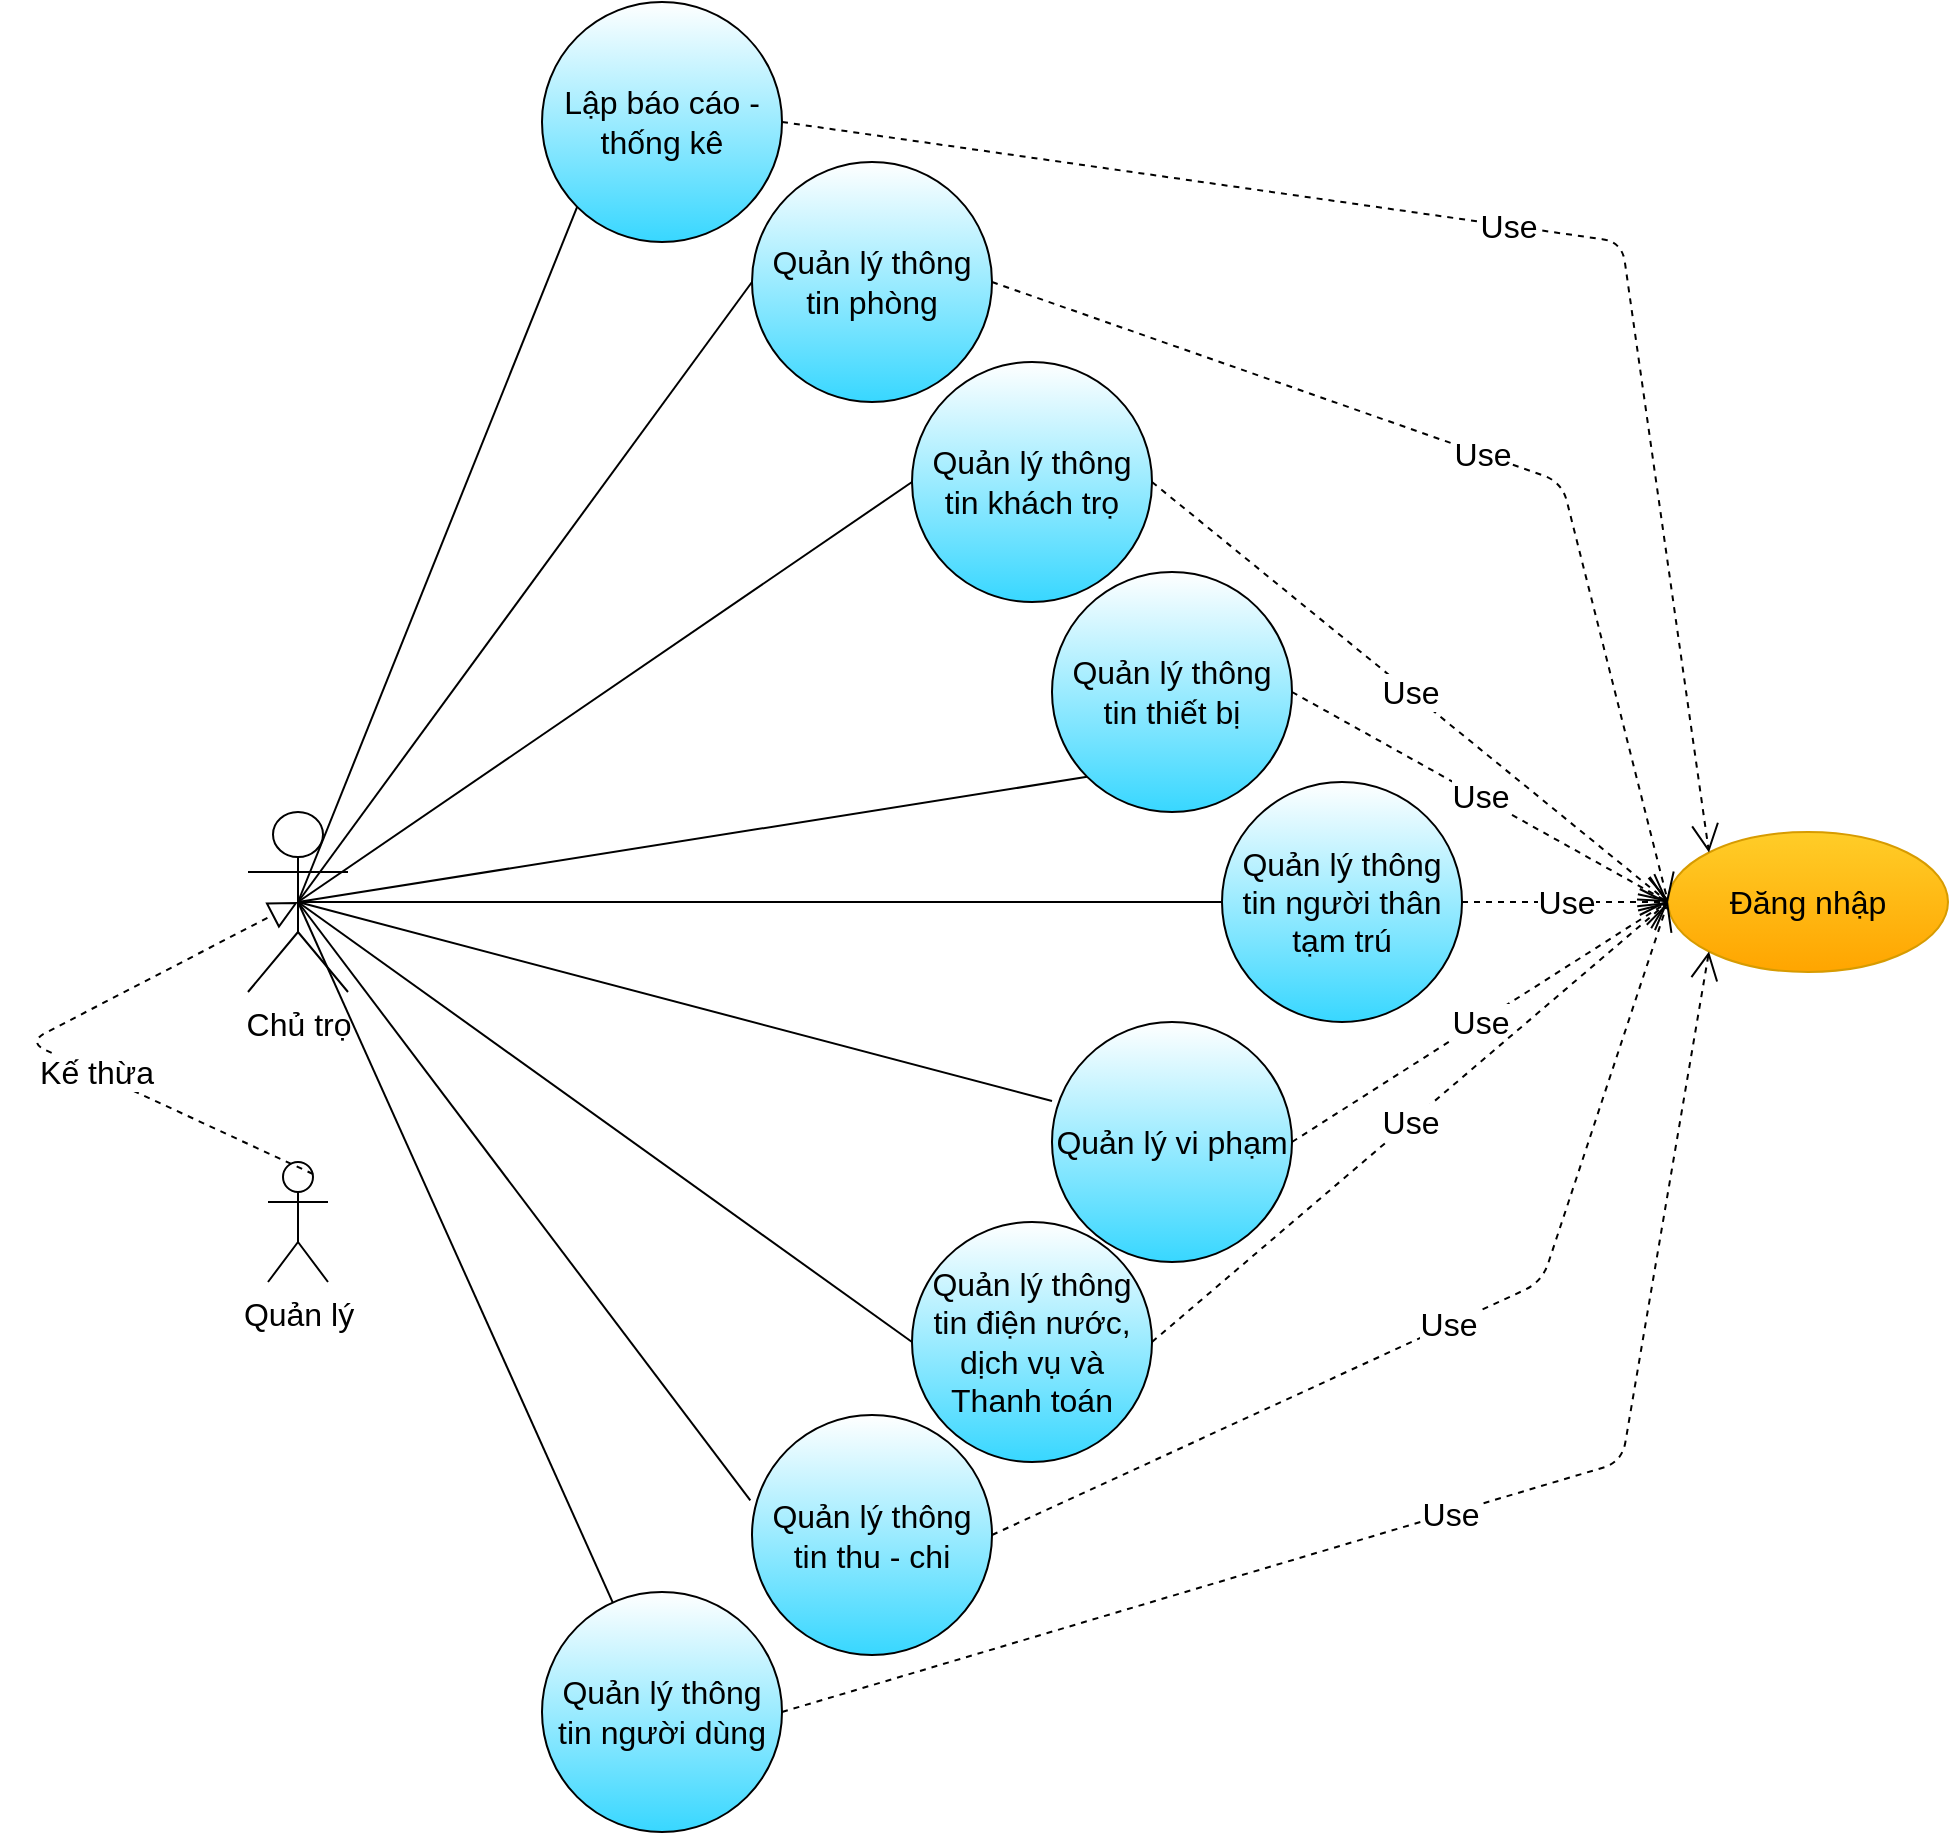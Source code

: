 <mxfile version="12.2.2" type="device" pages="1"><diagram id="D_swKf3u5k3juvFWF_w3" name="OverView"><mxGraphModel dx="2149" dy="1480" grid="1" gridSize="10" guides="1" tooltips="1" connect="1" arrows="1" fold="1" page="1" pageScale="1" pageWidth="900" pageHeight="1600" math="0" shadow="0"><root><mxCell id="0"/><mxCell id="1" parent="0"/><mxCell id="GOjDw68X3EJnLZdpGpTR-1" value="Chủ trọ" style="shape=umlActor;verticalLabelPosition=bottom;labelBackgroundColor=#ffffff;verticalAlign=top;html=1;fontSize=16;" vertex="1" parent="1"><mxGeometry x="473" y="525" width="50" height="90" as="geometry"/></mxCell><mxCell id="GOjDw68X3EJnLZdpGpTR-2" value="Quản lý" style="shape=umlActor;verticalLabelPosition=bottom;labelBackgroundColor=#ffffff;verticalAlign=top;html=1;fontSize=16;" vertex="1" parent="1"><mxGeometry x="483" y="700" width="30" height="60" as="geometry"/></mxCell><mxCell id="GOjDw68X3EJnLZdpGpTR-3" value="Đăng nhập" style="ellipse;whiteSpace=wrap;html=1;fillColor=#ffcd28;strokeColor=#d79b00;gradientColor=#ffa500;fontSize=16;" vertex="1" parent="1"><mxGeometry x="1183" y="535" width="140" height="70" as="geometry"/></mxCell><mxCell id="GOjDw68X3EJnLZdpGpTR-4" value="Quản lý thông tin phòng" style="ellipse;whiteSpace=wrap;html=1;gradientColor=#38D7FF;fontSize=16;" vertex="1" parent="1"><mxGeometry x="725" y="200" width="120" height="120" as="geometry"/></mxCell><mxCell id="GOjDw68X3EJnLZdpGpTR-5" value="Quản lý thông tin khách trọ" style="ellipse;whiteSpace=wrap;html=1;gradientColor=#38D7FF;fontSize=16;" vertex="1" parent="1"><mxGeometry x="805" y="300" width="120" height="120" as="geometry"/></mxCell><mxCell id="GOjDw68X3EJnLZdpGpTR-6" value="Quản lý thông tin thiết bị" style="ellipse;whiteSpace=wrap;html=1;gradientColor=#38D7FF;fontSize=16;" vertex="1" parent="1"><mxGeometry x="875" y="405" width="120" height="120" as="geometry"/></mxCell><mxCell id="GOjDw68X3EJnLZdpGpTR-7" value="Quản lý thông tin người thân tạm trú" style="ellipse;whiteSpace=wrap;html=1;gradientColor=#38D7FF;fontSize=16;" vertex="1" parent="1"><mxGeometry x="960" y="510" width="120" height="120" as="geometry"/></mxCell><mxCell id="GOjDw68X3EJnLZdpGpTR-8" value="Quản lý vi phạm" style="ellipse;whiteSpace=wrap;html=1;gradientColor=#38D7FF;fontSize=16;" vertex="1" parent="1"><mxGeometry x="875" y="630" width="120" height="120" as="geometry"/></mxCell><mxCell id="GOjDw68X3EJnLZdpGpTR-9" value="Quản lý thông tin điện nước, dịch vụ và Thanh toán" style="ellipse;whiteSpace=wrap;html=1;gradientColor=#38D7FF;fontSize=16;" vertex="1" parent="1"><mxGeometry x="805" y="730" width="120" height="120" as="geometry"/></mxCell><mxCell id="GOjDw68X3EJnLZdpGpTR-10" value="Lập báo cáo - thống kê" style="ellipse;whiteSpace=wrap;html=1;gradientColor=#38D7FF;fontSize=16;" vertex="1" parent="1"><mxGeometry x="620" y="120" width="120" height="120" as="geometry"/></mxCell><mxCell id="GOjDw68X3EJnLZdpGpTR-11" value="Quản lý thông tin người dùng" style="ellipse;whiteSpace=wrap;html=1;gradientColor=#38D7FF;fontSize=16;" vertex="1" parent="1"><mxGeometry x="620" y="915" width="120" height="120" as="geometry"/></mxCell><mxCell id="GOjDw68X3EJnLZdpGpTR-12" value="Quản lý thông tin thu - chi" style="ellipse;whiteSpace=wrap;html=1;gradientColor=#38D7FF;fontSize=16;" vertex="1" parent="1"><mxGeometry x="725" y="826.5" width="120" height="120" as="geometry"/></mxCell><mxCell id="GOjDw68X3EJnLZdpGpTR-13" value="" style="endArrow=none;html=1;exitX=0.5;exitY=0.5;exitDx=0;exitDy=0;exitPerimeter=0;entryX=0;entryY=1;entryDx=0;entryDy=0;fontSize=16;" edge="1" parent="1" source="GOjDw68X3EJnLZdpGpTR-1" target="GOjDw68X3EJnLZdpGpTR-10"><mxGeometry width="50" height="50" relative="1" as="geometry"><mxPoint x="640" y="590" as="sourcePoint"/><mxPoint x="690" y="540" as="targetPoint"/></mxGeometry></mxCell><mxCell id="GOjDw68X3EJnLZdpGpTR-14" value="" style="endArrow=none;html=1;entryX=0;entryY=0.5;entryDx=0;entryDy=0;exitX=0.5;exitY=0.5;exitDx=0;exitDy=0;exitPerimeter=0;fontSize=16;" edge="1" parent="1" source="GOjDw68X3EJnLZdpGpTR-1" target="GOjDw68X3EJnLZdpGpTR-4"><mxGeometry width="50" height="50" relative="1" as="geometry"><mxPoint x="690" y="600" as="sourcePoint"/><mxPoint x="740" y="550" as="targetPoint"/></mxGeometry></mxCell><mxCell id="GOjDw68X3EJnLZdpGpTR-15" value="" style="endArrow=none;html=1;entryX=0;entryY=0.5;entryDx=0;entryDy=0;exitX=0.5;exitY=0.5;exitDx=0;exitDy=0;exitPerimeter=0;fontSize=16;" edge="1" parent="1" source="GOjDw68X3EJnLZdpGpTR-1" target="GOjDw68X3EJnLZdpGpTR-5"><mxGeometry width="50" height="50" relative="1" as="geometry"><mxPoint x="670" y="710" as="sourcePoint"/><mxPoint x="720" y="660" as="targetPoint"/></mxGeometry></mxCell><mxCell id="GOjDw68X3EJnLZdpGpTR-16" value="" style="endArrow=none;html=1;entryX=0;entryY=1;entryDx=0;entryDy=0;exitX=0.5;exitY=0.5;exitDx=0;exitDy=0;exitPerimeter=0;fontSize=16;" edge="1" parent="1" source="GOjDw68X3EJnLZdpGpTR-1" target="GOjDw68X3EJnLZdpGpTR-6"><mxGeometry width="50" height="50" relative="1" as="geometry"><mxPoint x="740" y="740" as="sourcePoint"/><mxPoint x="790" y="690" as="targetPoint"/></mxGeometry></mxCell><mxCell id="GOjDw68X3EJnLZdpGpTR-17" value="" style="endArrow=none;html=1;entryX=0;entryY=0.5;entryDx=0;entryDy=0;exitX=0.5;exitY=0.5;exitDx=0;exitDy=0;exitPerimeter=0;fontSize=16;" edge="1" parent="1" source="GOjDw68X3EJnLZdpGpTR-1" target="GOjDw68X3EJnLZdpGpTR-7"><mxGeometry width="50" height="50" relative="1" as="geometry"><mxPoint x="760" y="750" as="sourcePoint"/><mxPoint x="810" y="700" as="targetPoint"/></mxGeometry></mxCell><mxCell id="GOjDw68X3EJnLZdpGpTR-18" value="" style="endArrow=none;html=1;entryX=0;entryY=0.329;entryDx=0;entryDy=0;entryPerimeter=0;exitX=0.5;exitY=0.5;exitDx=0;exitDy=0;exitPerimeter=0;fontSize=16;" edge="1" parent="1" source="GOjDw68X3EJnLZdpGpTR-1" target="GOjDw68X3EJnLZdpGpTR-8"><mxGeometry width="50" height="50" relative="1" as="geometry"><mxPoint x="770" y="790" as="sourcePoint"/><mxPoint x="820" y="740" as="targetPoint"/></mxGeometry></mxCell><mxCell id="GOjDw68X3EJnLZdpGpTR-19" value="" style="endArrow=none;html=1;entryX=0;entryY=0.5;entryDx=0;entryDy=0;exitX=0.5;exitY=0.5;exitDx=0;exitDy=0;exitPerimeter=0;fontSize=16;" edge="1" parent="1" source="GOjDw68X3EJnLZdpGpTR-1" target="GOjDw68X3EJnLZdpGpTR-9"><mxGeometry width="50" height="50" relative="1" as="geometry"><mxPoint x="780" y="900" as="sourcePoint"/><mxPoint x="830" y="850" as="targetPoint"/></mxGeometry></mxCell><mxCell id="GOjDw68X3EJnLZdpGpTR-20" value="" style="endArrow=none;html=1;entryX=-0.007;entryY=0.356;entryDx=0;entryDy=0;entryPerimeter=0;exitX=0.5;exitY=0.5;exitDx=0;exitDy=0;exitPerimeter=0;fontSize=16;" edge="1" parent="1" source="GOjDw68X3EJnLZdpGpTR-1" target="GOjDw68X3EJnLZdpGpTR-12"><mxGeometry width="50" height="50" relative="1" as="geometry"><mxPoint x="770" y="1030" as="sourcePoint"/><mxPoint x="820" y="980" as="targetPoint"/></mxGeometry></mxCell><mxCell id="GOjDw68X3EJnLZdpGpTR-21" value="" style="endArrow=none;html=1;entryX=0.5;entryY=0.5;entryDx=0;entryDy=0;entryPerimeter=0;fontSize=16;" edge="1" parent="1" source="GOjDw68X3EJnLZdpGpTR-11" target="GOjDw68X3EJnLZdpGpTR-1"><mxGeometry width="50" height="50" relative="1" as="geometry"><mxPoint x="650" y="1100" as="sourcePoint"/><mxPoint x="520" y="630" as="targetPoint"/></mxGeometry></mxCell><mxCell id="GOjDw68X3EJnLZdpGpTR-22" value="Use" style="endArrow=open;endSize=12;dashed=1;html=1;fontSize=16;entryX=0;entryY=0.5;entryDx=0;entryDy=0;exitX=1;exitY=0.5;exitDx=0;exitDy=0;" edge="1" parent="1" source="GOjDw68X3EJnLZdpGpTR-7" target="GOjDw68X3EJnLZdpGpTR-3"><mxGeometry width="160" relative="1" as="geometry"><mxPoint x="1090" y="534" as="sourcePoint"/><mxPoint x="1250" y="534" as="targetPoint"/></mxGeometry></mxCell><mxCell id="GOjDw68X3EJnLZdpGpTR-23" value="Use" style="endArrow=open;endSize=12;dashed=1;html=1;fontSize=16;entryX=0;entryY=0.5;entryDx=0;entryDy=0;exitX=1;exitY=0.5;exitDx=0;exitDy=0;" edge="1" parent="1" source="GOjDw68X3EJnLZdpGpTR-8" target="GOjDw68X3EJnLZdpGpTR-3"><mxGeometry width="160" relative="1" as="geometry"><mxPoint x="1090.0" y="580" as="sourcePoint"/><mxPoint x="1260.0" y="580" as="targetPoint"/></mxGeometry></mxCell><mxCell id="GOjDw68X3EJnLZdpGpTR-24" value="Use" style="endArrow=open;endSize=12;dashed=1;html=1;fontSize=16;entryX=0;entryY=0.5;entryDx=0;entryDy=0;exitX=1;exitY=0.5;exitDx=0;exitDy=0;" edge="1" parent="1" source="GOjDw68X3EJnLZdpGpTR-6" target="GOjDw68X3EJnLZdpGpTR-3"><mxGeometry width="160" relative="1" as="geometry"><mxPoint x="1005" y="700" as="sourcePoint"/><mxPoint x="1260.0" y="580" as="targetPoint"/></mxGeometry></mxCell><mxCell id="GOjDw68X3EJnLZdpGpTR-25" value="Use" style="endArrow=open;endSize=12;dashed=1;html=1;fontSize=16;entryX=0;entryY=0.5;entryDx=0;entryDy=0;exitX=1;exitY=0.5;exitDx=0;exitDy=0;" edge="1" parent="1" source="GOjDw68X3EJnLZdpGpTR-5" target="GOjDw68X3EJnLZdpGpTR-3"><mxGeometry width="160" relative="1" as="geometry"><mxPoint x="1005" y="475" as="sourcePoint"/><mxPoint x="1260.0" y="580" as="targetPoint"/></mxGeometry></mxCell><mxCell id="GOjDw68X3EJnLZdpGpTR-26" value="Use" style="endArrow=open;endSize=12;dashed=1;html=1;fontSize=16;entryX=0;entryY=0.5;entryDx=0;entryDy=0;exitX=1;exitY=0.5;exitDx=0;exitDy=0;" edge="1" parent="1" source="GOjDw68X3EJnLZdpGpTR-9" target="GOjDw68X3EJnLZdpGpTR-3"><mxGeometry width="160" relative="1" as="geometry"><mxPoint x="1005" y="700" as="sourcePoint"/><mxPoint x="1260.0" y="580" as="targetPoint"/></mxGeometry></mxCell><mxCell id="GOjDw68X3EJnLZdpGpTR-27" value="Use" style="endArrow=open;endSize=12;dashed=1;html=1;fontSize=16;entryX=0;entryY=0.5;entryDx=0;entryDy=0;exitX=1;exitY=0.5;exitDx=0;exitDy=0;" edge="1" parent="1" source="GOjDw68X3EJnLZdpGpTR-12" target="GOjDw68X3EJnLZdpGpTR-3"><mxGeometry width="160" relative="1" as="geometry"><mxPoint x="935" y="800" as="sourcePoint"/><mxPoint x="1260.0" y="580" as="targetPoint"/><Array as="points"><mxPoint x="1120" y="760"/></Array></mxGeometry></mxCell><mxCell id="GOjDw68X3EJnLZdpGpTR-28" value="Use" style="endArrow=open;endSize=12;dashed=1;html=1;fontSize=16;exitX=1;exitY=0.5;exitDx=0;exitDy=0;entryX=0;entryY=0.5;entryDx=0;entryDy=0;" edge="1" parent="1" source="GOjDw68X3EJnLZdpGpTR-4" target="GOjDw68X3EJnLZdpGpTR-3"><mxGeometry width="160" relative="1" as="geometry"><mxPoint x="855" y="896.5" as="sourcePoint"/><mxPoint x="1240" y="520" as="targetPoint"/><Array as="points"><mxPoint x="1130" y="360"/></Array></mxGeometry></mxCell><mxCell id="GOjDw68X3EJnLZdpGpTR-29" value="Use" style="endArrow=open;endSize=12;dashed=1;html=1;fontSize=16;exitX=1;exitY=0.5;exitDx=0;exitDy=0;entryX=0;entryY=0;entryDx=0;entryDy=0;" edge="1" parent="1" source="GOjDw68X3EJnLZdpGpTR-10" target="GOjDw68X3EJnLZdpGpTR-3"><mxGeometry width="160" relative="1" as="geometry"><mxPoint x="1010.0" y="199" as="sourcePoint"/><mxPoint x="1260" y="510" as="targetPoint"/><Array as="points"><mxPoint x="1160" y="240"/></Array></mxGeometry></mxCell><mxCell id="GOjDw68X3EJnLZdpGpTR-30" value="Use" style="endArrow=open;endSize=12;dashed=1;html=1;fontSize=16;exitX=1;exitY=0.5;exitDx=0;exitDy=0;entryX=0;entryY=1;entryDx=0;entryDy=0;" edge="1" parent="1" source="GOjDw68X3EJnLZdpGpTR-11" target="GOjDw68X3EJnLZdpGpTR-3"><mxGeometry width="160" relative="1" as="geometry"><mxPoint x="1020.0" y="945.5" as="sourcePoint"/><mxPoint x="1260" y="520" as="targetPoint"/><Array as="points"><mxPoint x="1160" y="850"/></Array></mxGeometry></mxCell><mxCell id="GOjDw68X3EJnLZdpGpTR-31" value="" style="endArrow=block;dashed=1;endFill=0;endSize=12;html=1;fontSize=16;entryX=0.5;entryY=0.5;entryDx=0;entryDy=0;entryPerimeter=0;exitX=0.75;exitY=0.1;exitDx=0;exitDy=0;exitPerimeter=0;" edge="1" parent="1" source="GOjDw68X3EJnLZdpGpTR-2" target="GOjDw68X3EJnLZdpGpTR-1"><mxGeometry width="160" relative="1" as="geometry"><mxPoint x="383" y="710" as="sourcePoint"/><mxPoint x="543" y="710" as="targetPoint"/><Array as="points"><mxPoint x="363" y="640"/></Array></mxGeometry></mxCell><mxCell id="GOjDw68X3EJnLZdpGpTR-32" value="Kế thừa" style="text;html=1;resizable=0;points=[];align=center;verticalAlign=middle;labelBackgroundColor=#ffffff;fontSize=16;" vertex="1" connectable="0" parent="GOjDw68X3EJnLZdpGpTR-31"><mxGeometry x="-0.222" y="-1" relative="1" as="geometry"><mxPoint as="offset"/></mxGeometry></mxCell></root></mxGraphModel></diagram></mxfile>